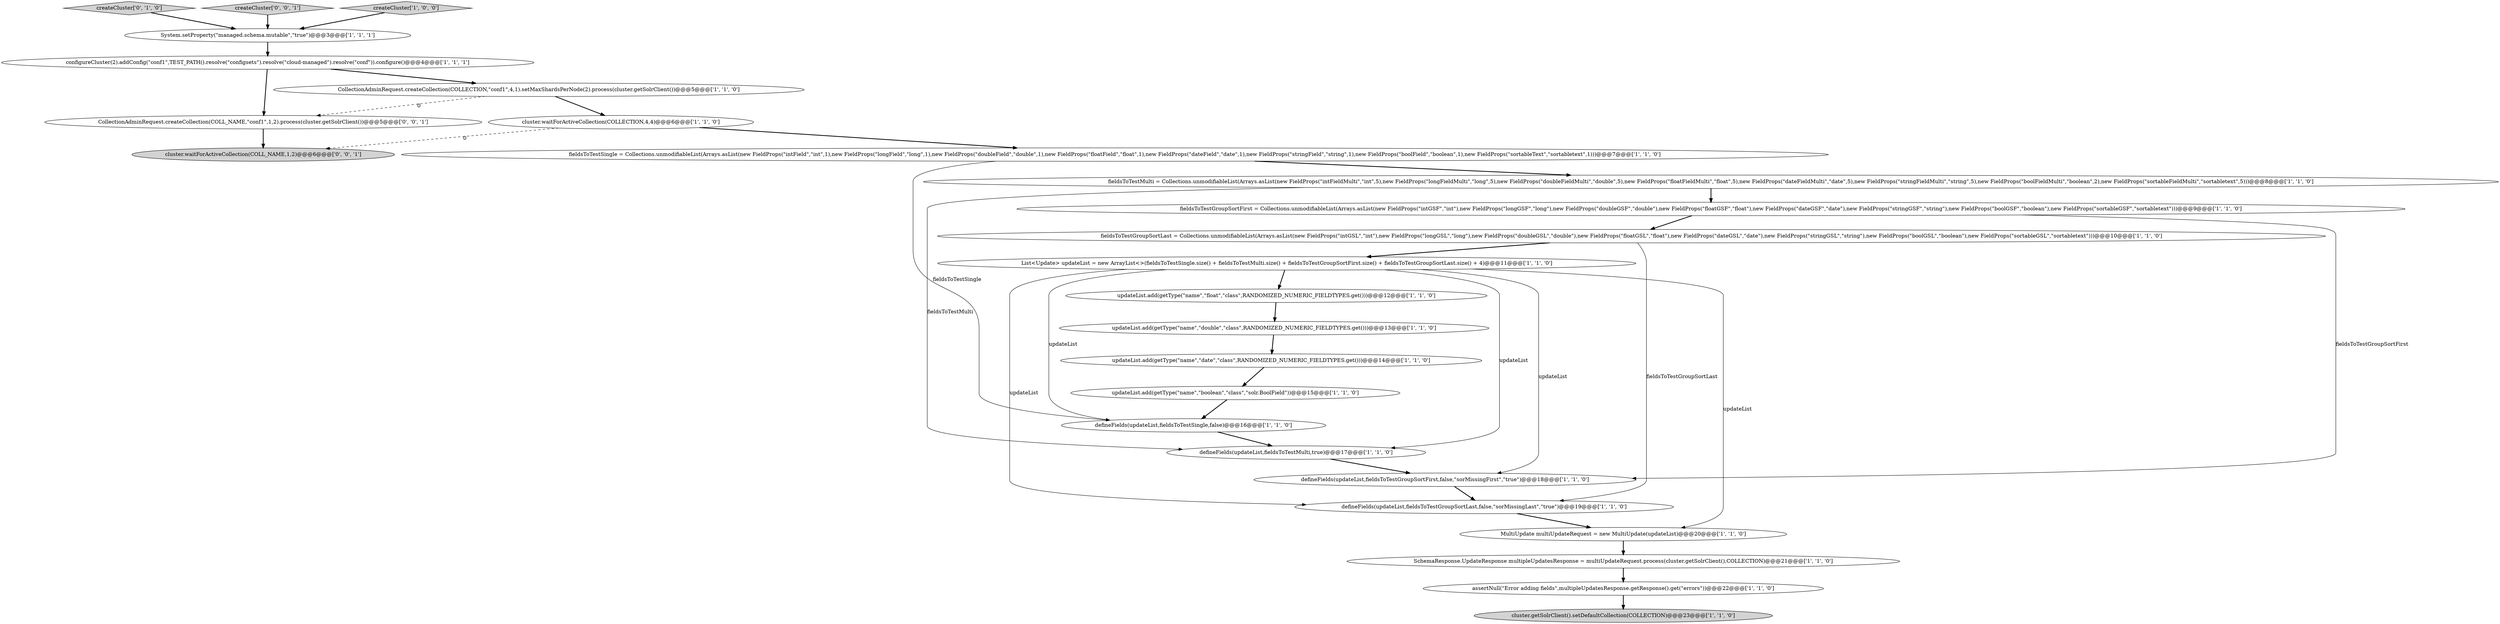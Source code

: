 digraph {
0 [style = filled, label = "updateList.add(getType(\"name\",\"double\",\"class\",RANDOMIZED_NUMERIC_FIELDTYPES.get()))@@@13@@@['1', '1', '0']", fillcolor = white, shape = ellipse image = "AAA0AAABBB1BBB"];
3 [style = filled, label = "fieldsToTestSingle = Collections.unmodifiableList(Arrays.asList(new FieldProps(\"intField\",\"int\",1),new FieldProps(\"longField\",\"long\",1),new FieldProps(\"doubleField\",\"double\",1),new FieldProps(\"floatField\",\"float\",1),new FieldProps(\"dateField\",\"date\",1),new FieldProps(\"stringField\",\"string\",1),new FieldProps(\"boolField\",\"boolean\",1),new FieldProps(\"sortableText\",\"sortabletext\",1)))@@@7@@@['1', '1', '0']", fillcolor = white, shape = ellipse image = "AAA0AAABBB1BBB"];
19 [style = filled, label = "updateList.add(getType(\"name\",\"float\",\"class\",RANDOMIZED_NUMERIC_FIELDTYPES.get()))@@@12@@@['1', '1', '0']", fillcolor = white, shape = ellipse image = "AAA0AAABBB1BBB"];
22 [style = filled, label = "createCluster['0', '1', '0']", fillcolor = lightgray, shape = diamond image = "AAA0AAABBB2BBB"];
12 [style = filled, label = "configureCluster(2).addConfig(\"conf1\",TEST_PATH().resolve(\"configsets\").resolve(\"cloud-managed\").resolve(\"conf\")).configure()@@@4@@@['1', '1', '1']", fillcolor = white, shape = ellipse image = "AAA0AAABBB1BBB"];
4 [style = filled, label = "List<Update> updateList = new ArrayList<>(fieldsToTestSingle.size() + fieldsToTestMulti.size() + fieldsToTestGroupSortFirst.size() + fieldsToTestGroupSortLast.size() + 4)@@@11@@@['1', '1', '0']", fillcolor = white, shape = ellipse image = "AAA0AAABBB1BBB"];
17 [style = filled, label = "System.setProperty(\"managed.schema.mutable\",\"true\")@@@3@@@['1', '1', '1']", fillcolor = white, shape = ellipse image = "AAA0AAABBB1BBB"];
9 [style = filled, label = "defineFields(updateList,fieldsToTestSingle,false)@@@16@@@['1', '1', '0']", fillcolor = white, shape = ellipse image = "AAA0AAABBB1BBB"];
2 [style = filled, label = "MultiUpdate multiUpdateRequest = new MultiUpdate(updateList)@@@20@@@['1', '1', '0']", fillcolor = white, shape = ellipse image = "AAA0AAABBB1BBB"];
24 [style = filled, label = "createCluster['0', '0', '1']", fillcolor = lightgray, shape = diamond image = "AAA0AAABBB3BBB"];
21 [style = filled, label = "cluster.waitForActiveCollection(COLLECTION,4,4)@@@6@@@['1', '1', '0']", fillcolor = white, shape = ellipse image = "AAA0AAABBB1BBB"];
15 [style = filled, label = "SchemaResponse.UpdateResponse multipleUpdatesResponse = multiUpdateRequest.process(cluster.getSolrClient(),COLLECTION)@@@21@@@['1', '1', '0']", fillcolor = white, shape = ellipse image = "AAA0AAABBB1BBB"];
14 [style = filled, label = "fieldsToTestGroupSortLast = Collections.unmodifiableList(Arrays.asList(new FieldProps(\"intGSL\",\"int\"),new FieldProps(\"longGSL\",\"long\"),new FieldProps(\"doubleGSL\",\"double\"),new FieldProps(\"floatGSL\",\"float\"),new FieldProps(\"dateGSL\",\"date\"),new FieldProps(\"stringGSL\",\"string\"),new FieldProps(\"boolGSL\",\"boolean\"),new FieldProps(\"sortableGSL\",\"sortabletext\")))@@@10@@@['1', '1', '0']", fillcolor = white, shape = ellipse image = "AAA0AAABBB1BBB"];
20 [style = filled, label = "defineFields(updateList,fieldsToTestMulti,true)@@@17@@@['1', '1', '0']", fillcolor = white, shape = ellipse image = "AAA0AAABBB1BBB"];
16 [style = filled, label = "updateList.add(getType(\"name\",\"date\",\"class\",RANDOMIZED_NUMERIC_FIELDTYPES.get()))@@@14@@@['1', '1', '0']", fillcolor = white, shape = ellipse image = "AAA0AAABBB1BBB"];
11 [style = filled, label = "createCluster['1', '0', '0']", fillcolor = lightgray, shape = diamond image = "AAA0AAABBB1BBB"];
23 [style = filled, label = "cluster.waitForActiveCollection(COLL_NAME,1,2)@@@6@@@['0', '0', '1']", fillcolor = lightgray, shape = ellipse image = "AAA0AAABBB3BBB"];
25 [style = filled, label = "CollectionAdminRequest.createCollection(COLL_NAME,\"conf1\",1,2).process(cluster.getSolrClient())@@@5@@@['0', '0', '1']", fillcolor = white, shape = ellipse image = "AAA0AAABBB3BBB"];
5 [style = filled, label = "fieldsToTestGroupSortFirst = Collections.unmodifiableList(Arrays.asList(new FieldProps(\"intGSF\",\"int\"),new FieldProps(\"longGSF\",\"long\"),new FieldProps(\"doubleGSF\",\"double\"),new FieldProps(\"floatGSF\",\"float\"),new FieldProps(\"dateGSF\",\"date\"),new FieldProps(\"stringGSF\",\"string\"),new FieldProps(\"boolGSF\",\"boolean\"),new FieldProps(\"sortableGSF\",\"sortabletext\")))@@@9@@@['1', '1', '0']", fillcolor = white, shape = ellipse image = "AAA0AAABBB1BBB"];
13 [style = filled, label = "CollectionAdminRequest.createCollection(COLLECTION,\"conf1\",4,1).setMaxShardsPerNode(2).process(cluster.getSolrClient())@@@5@@@['1', '1', '0']", fillcolor = white, shape = ellipse image = "AAA0AAABBB1BBB"];
10 [style = filled, label = "defineFields(updateList,fieldsToTestGroupSortLast,false,\"sorMissingLast\",\"true\")@@@19@@@['1', '1', '0']", fillcolor = white, shape = ellipse image = "AAA0AAABBB1BBB"];
1 [style = filled, label = "defineFields(updateList,fieldsToTestGroupSortFirst,false,\"sorMissingFirst\",\"true\")@@@18@@@['1', '1', '0']", fillcolor = white, shape = ellipse image = "AAA0AAABBB1BBB"];
6 [style = filled, label = "updateList.add(getType(\"name\",\"boolean\",\"class\",\"solr.BoolField\"))@@@15@@@['1', '1', '0']", fillcolor = white, shape = ellipse image = "AAA0AAABBB1BBB"];
18 [style = filled, label = "cluster.getSolrClient().setDefaultCollection(COLLECTION)@@@23@@@['1', '1', '0']", fillcolor = lightgray, shape = ellipse image = "AAA0AAABBB1BBB"];
7 [style = filled, label = "assertNull(\"Error adding fields\",multipleUpdatesResponse.getResponse().get(\"errors\"))@@@22@@@['1', '1', '0']", fillcolor = white, shape = ellipse image = "AAA0AAABBB1BBB"];
8 [style = filled, label = "fieldsToTestMulti = Collections.unmodifiableList(Arrays.asList(new FieldProps(\"intFieldMulti\",\"int\",5),new FieldProps(\"longFieldMulti\",\"long\",5),new FieldProps(\"doubleFieldMulti\",\"double\",5),new FieldProps(\"floatFieldMulti\",\"float\",5),new FieldProps(\"dateFieldMulti\",\"date\",5),new FieldProps(\"stringFieldMulti\",\"string\",5),new FieldProps(\"boolFieldMulti\",\"boolean\",2),new FieldProps(\"sortableFieldMulti\",\"sortabletext\",5)))@@@8@@@['1', '1', '0']", fillcolor = white, shape = ellipse image = "AAA0AAABBB1BBB"];
25->23 [style = bold, label=""];
12->25 [style = bold, label=""];
5->14 [style = bold, label=""];
21->3 [style = bold, label=""];
10->2 [style = bold, label=""];
1->10 [style = bold, label=""];
8->5 [style = bold, label=""];
14->10 [style = solid, label="fieldsToTestGroupSortLast"];
4->9 [style = solid, label="updateList"];
3->9 [style = solid, label="fieldsToTestSingle"];
7->18 [style = bold, label=""];
9->20 [style = bold, label=""];
24->17 [style = bold, label=""];
17->12 [style = bold, label=""];
19->0 [style = bold, label=""];
4->2 [style = solid, label="updateList"];
11->17 [style = bold, label=""];
22->17 [style = bold, label=""];
15->7 [style = bold, label=""];
20->1 [style = bold, label=""];
12->13 [style = bold, label=""];
6->9 [style = bold, label=""];
8->20 [style = solid, label="fieldsToTestMulti"];
21->23 [style = dashed, label="0"];
4->19 [style = bold, label=""];
13->25 [style = dashed, label="0"];
3->8 [style = bold, label=""];
16->6 [style = bold, label=""];
4->1 [style = solid, label="updateList"];
5->1 [style = solid, label="fieldsToTestGroupSortFirst"];
14->4 [style = bold, label=""];
2->15 [style = bold, label=""];
4->20 [style = solid, label="updateList"];
4->10 [style = solid, label="updateList"];
13->21 [style = bold, label=""];
0->16 [style = bold, label=""];
}
